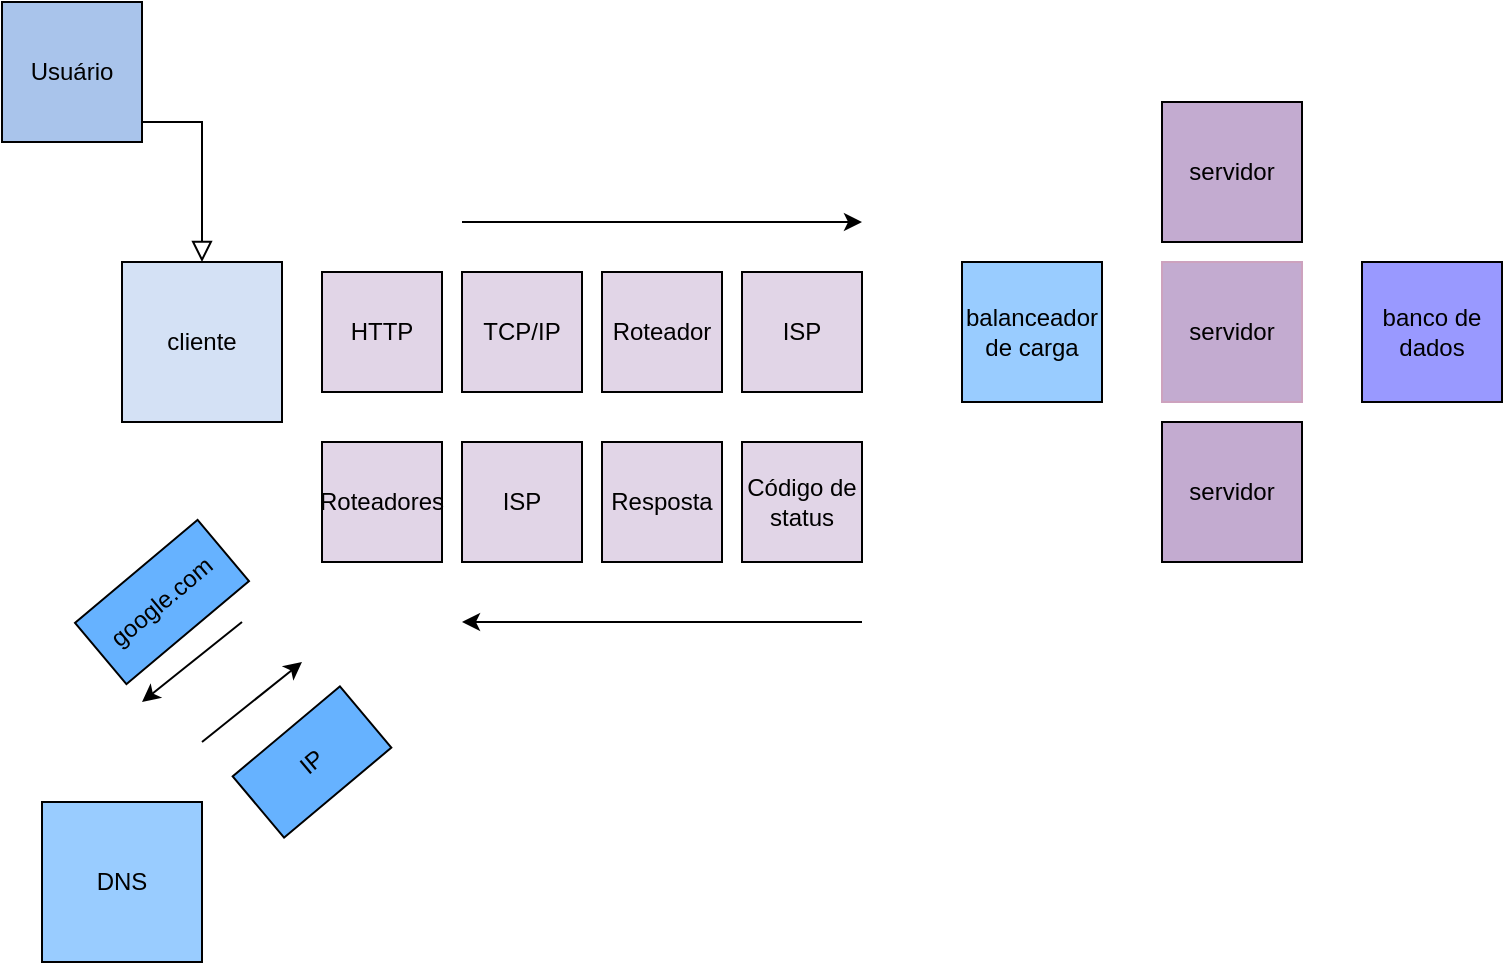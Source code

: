 <mxfile version="20.3.0" type="github">
  <diagram id="C5RBs43oDa-KdzZeNtuy" name="Page-1">
    <mxGraphModel dx="1426" dy="695" grid="1" gridSize="10" guides="1" tooltips="1" connect="1" arrows="1" fold="1" page="1" pageScale="1" pageWidth="827" pageHeight="1169" math="0" shadow="0">
      <root>
        <mxCell id="WIyWlLk6GJQsqaUBKTNV-0" />
        <mxCell id="WIyWlLk6GJQsqaUBKTNV-1" parent="WIyWlLk6GJQsqaUBKTNV-0" />
        <mxCell id="WIyWlLk6GJQsqaUBKTNV-2" value="" style="rounded=0;html=1;jettySize=auto;orthogonalLoop=1;fontSize=11;endArrow=block;endFill=0;endSize=8;strokeWidth=1;shadow=0;labelBackgroundColor=none;edgeStyle=orthogonalEdgeStyle;exitX=1;exitY=0.5;exitDx=0;exitDy=0;" parent="WIyWlLk6GJQsqaUBKTNV-1" source="1UbTyRnnbG89fqOZdcS6-10" target="1UbTyRnnbG89fqOZdcS6-0" edge="1">
          <mxGeometry relative="1" as="geometry">
            <mxPoint x="170" y="70" as="sourcePoint" />
            <mxPoint x="260" y="150" as="targetPoint" />
            <Array as="points">
              <mxPoint x="110" y="70" />
              <mxPoint x="140" y="70" />
            </Array>
          </mxGeometry>
        </mxCell>
        <mxCell id="1UbTyRnnbG89fqOZdcS6-0" value="cliente" style="whiteSpace=wrap;html=1;aspect=fixed;fillColor=#D4E1F5;" parent="WIyWlLk6GJQsqaUBKTNV-1" vertex="1">
          <mxGeometry x="100" y="140" width="80" height="80" as="geometry" />
        </mxCell>
        <mxCell id="1UbTyRnnbG89fqOZdcS6-1" value="balanceador de carga" style="whiteSpace=wrap;html=1;aspect=fixed;fillColor=#99CCFF;" parent="WIyWlLk6GJQsqaUBKTNV-1" vertex="1">
          <mxGeometry x="520" y="140" width="70" height="70" as="geometry" />
        </mxCell>
        <mxCell id="1UbTyRnnbG89fqOZdcS6-2" value="servidor" style="whiteSpace=wrap;html=1;aspect=fixed;fillColor=#C3ABD0;" parent="WIyWlLk6GJQsqaUBKTNV-1" vertex="1">
          <mxGeometry x="620" y="60" width="70" height="70" as="geometry" />
        </mxCell>
        <mxCell id="1UbTyRnnbG89fqOZdcS6-3" value="servidor" style="whiteSpace=wrap;html=1;aspect=fixed;strokeColor=#CDA2BE;fillColor=#C3ABD0;" parent="WIyWlLk6GJQsqaUBKTNV-1" vertex="1">
          <mxGeometry x="620" y="140" width="70" height="70" as="geometry" />
        </mxCell>
        <mxCell id="1UbTyRnnbG89fqOZdcS6-4" value="servidor" style="whiteSpace=wrap;html=1;aspect=fixed;fillColor=#C3ABD0;" parent="WIyWlLk6GJQsqaUBKTNV-1" vertex="1">
          <mxGeometry x="620" y="220" width="70" height="70" as="geometry" />
        </mxCell>
        <mxCell id="1UbTyRnnbG89fqOZdcS6-5" value="banco de dados" style="whiteSpace=wrap;html=1;aspect=fixed;fillColor=#9999FF;" parent="WIyWlLk6GJQsqaUBKTNV-1" vertex="1">
          <mxGeometry x="720" y="140" width="70" height="70" as="geometry" />
        </mxCell>
        <mxCell id="1UbTyRnnbG89fqOZdcS6-6" value="HTTP" style="whiteSpace=wrap;html=1;aspect=fixed;fillColor=#E1D5E7;" parent="WIyWlLk6GJQsqaUBKTNV-1" vertex="1">
          <mxGeometry x="200" y="145" width="60" height="60" as="geometry" />
        </mxCell>
        <mxCell id="1UbTyRnnbG89fqOZdcS6-7" value="TCP/IP" style="whiteSpace=wrap;html=1;aspect=fixed;fillColor=#E1D5E7;" parent="WIyWlLk6GJQsqaUBKTNV-1" vertex="1">
          <mxGeometry x="270" y="145" width="60" height="60" as="geometry" />
        </mxCell>
        <mxCell id="1UbTyRnnbG89fqOZdcS6-8" value="Roteador" style="whiteSpace=wrap;html=1;aspect=fixed;fillColor=#E1D5E7;" parent="WIyWlLk6GJQsqaUBKTNV-1" vertex="1">
          <mxGeometry x="340" y="145" width="60" height="60" as="geometry" />
        </mxCell>
        <mxCell id="1UbTyRnnbG89fqOZdcS6-9" value="ISP" style="whiteSpace=wrap;html=1;aspect=fixed;fillColor=#E1D5E7;" parent="WIyWlLk6GJQsqaUBKTNV-1" vertex="1">
          <mxGeometry x="410" y="145" width="60" height="60" as="geometry" />
        </mxCell>
        <mxCell id="1UbTyRnnbG89fqOZdcS6-10" value="Usuário" style="whiteSpace=wrap;html=1;aspect=fixed;fillColor=#A9C4EB;" parent="WIyWlLk6GJQsqaUBKTNV-1" vertex="1">
          <mxGeometry x="40" y="10" width="70" height="70" as="geometry" />
        </mxCell>
        <mxCell id="1UbTyRnnbG89fqOZdcS6-12" value="Código de status" style="whiteSpace=wrap;html=1;aspect=fixed;fillColor=#E1D5E7;" parent="WIyWlLk6GJQsqaUBKTNV-1" vertex="1">
          <mxGeometry x="410" y="230" width="60" height="60" as="geometry" />
        </mxCell>
        <mxCell id="1UbTyRnnbG89fqOZdcS6-13" value="Resposta" style="whiteSpace=wrap;html=1;aspect=fixed;fillColor=#E1D5E7;" parent="WIyWlLk6GJQsqaUBKTNV-1" vertex="1">
          <mxGeometry x="340" y="230" width="60" height="60" as="geometry" />
        </mxCell>
        <mxCell id="1UbTyRnnbG89fqOZdcS6-14" value="Roteadores" style="whiteSpace=wrap;html=1;aspect=fixed;fillColor=#E1D5E7;" parent="WIyWlLk6GJQsqaUBKTNV-1" vertex="1">
          <mxGeometry x="200" y="230" width="60" height="60" as="geometry" />
        </mxCell>
        <mxCell id="1UbTyRnnbG89fqOZdcS6-15" value="" style="endArrow=classic;html=1;rounded=0;" parent="WIyWlLk6GJQsqaUBKTNV-1" edge="1">
          <mxGeometry width="50" height="50" relative="1" as="geometry">
            <mxPoint x="270" y="120" as="sourcePoint" />
            <mxPoint x="470" y="120" as="targetPoint" />
          </mxGeometry>
        </mxCell>
        <mxCell id="1UbTyRnnbG89fqOZdcS6-16" value="" style="endArrow=classic;html=1;rounded=0;" parent="WIyWlLk6GJQsqaUBKTNV-1" edge="1">
          <mxGeometry width="50" height="50" relative="1" as="geometry">
            <mxPoint x="470" y="320" as="sourcePoint" />
            <mxPoint x="270" y="320" as="targetPoint" />
          </mxGeometry>
        </mxCell>
        <mxCell id="1UbTyRnnbG89fqOZdcS6-18" value="" style="endArrow=classic;html=1;rounded=0;" parent="WIyWlLk6GJQsqaUBKTNV-1" edge="1">
          <mxGeometry width="50" height="50" relative="1" as="geometry">
            <mxPoint x="140" y="380" as="sourcePoint" />
            <mxPoint x="190" y="340" as="targetPoint" />
          </mxGeometry>
        </mxCell>
        <mxCell id="1UbTyRnnbG89fqOZdcS6-20" value="" style="endArrow=classic;html=1;rounded=0;" parent="WIyWlLk6GJQsqaUBKTNV-1" edge="1">
          <mxGeometry width="50" height="50" relative="1" as="geometry">
            <mxPoint x="160" y="320" as="sourcePoint" />
            <mxPoint x="110" y="360" as="targetPoint" />
          </mxGeometry>
        </mxCell>
        <mxCell id="1UbTyRnnbG89fqOZdcS6-22" value="google.com" style="rounded=0;whiteSpace=wrap;html=1;rotation=-40;fillColor=#66B2FF;" parent="WIyWlLk6GJQsqaUBKTNV-1" vertex="1">
          <mxGeometry x="80" y="290" width="80" height="40" as="geometry" />
        </mxCell>
        <mxCell id="1UbTyRnnbG89fqOZdcS6-23" value="IP" style="rounded=0;whiteSpace=wrap;html=1;rotation=-40;fillColor=#66B2FF;" parent="WIyWlLk6GJQsqaUBKTNV-1" vertex="1">
          <mxGeometry x="160" y="370" width="70" height="40" as="geometry" />
        </mxCell>
        <mxCell id="1UbTyRnnbG89fqOZdcS6-24" value="DNS" style="whiteSpace=wrap;html=1;aspect=fixed;fillColor=#99CCFF;" parent="WIyWlLk6GJQsqaUBKTNV-1" vertex="1">
          <mxGeometry x="60" y="410" width="80" height="80" as="geometry" />
        </mxCell>
        <mxCell id="1UbTyRnnbG89fqOZdcS6-26" value="ISP" style="whiteSpace=wrap;html=1;aspect=fixed;fillColor=#E1D5E7;" parent="WIyWlLk6GJQsqaUBKTNV-1" vertex="1">
          <mxGeometry x="270" y="230" width="60" height="60" as="geometry" />
        </mxCell>
      </root>
    </mxGraphModel>
  </diagram>
</mxfile>
